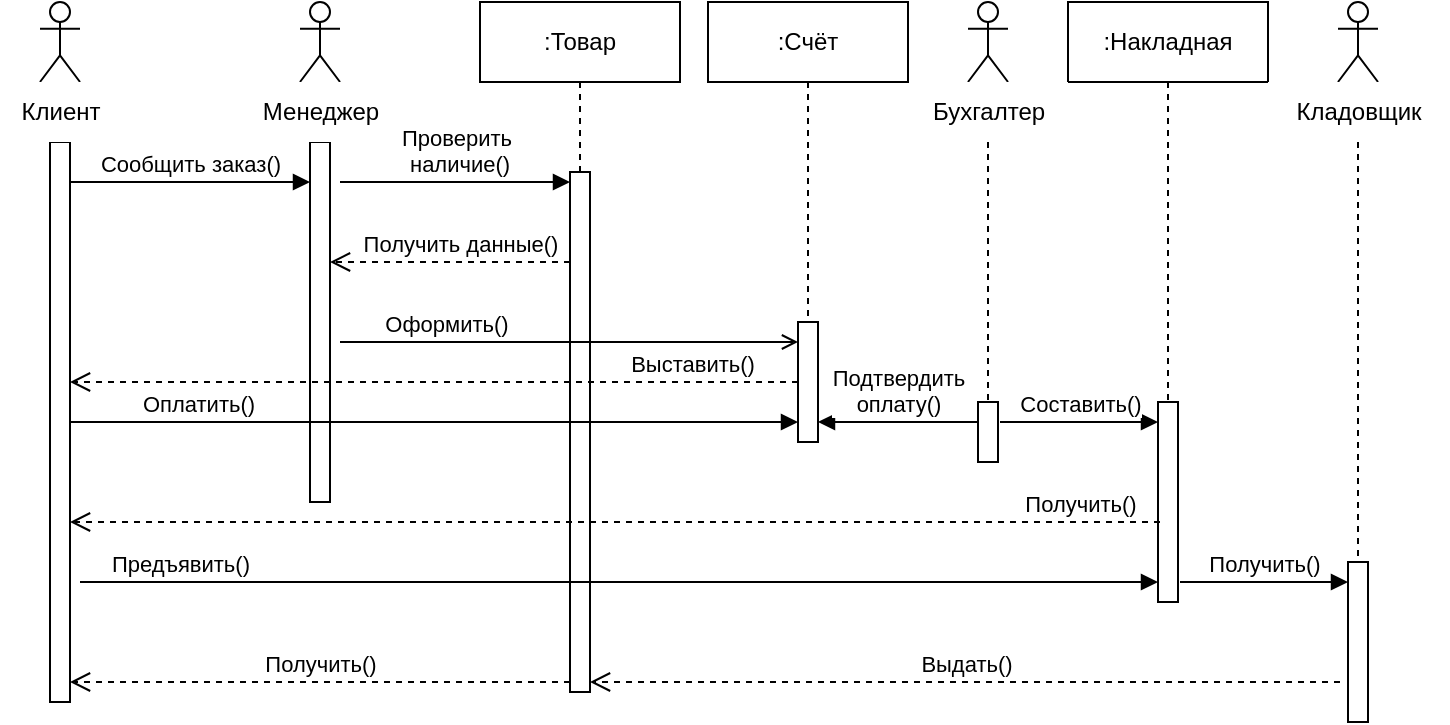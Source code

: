 <mxfile version="21.8.2" type="device">
  <diagram name="Страница — 1" id="YnvTZi7exdfG14J8bSuG">
    <mxGraphModel dx="819" dy="478" grid="1" gridSize="10" guides="1" tooltips="1" connect="1" arrows="1" fold="1" page="1" pageScale="1" pageWidth="827" pageHeight="1169" background="none" math="0" shadow="0">
      <root>
        <mxCell id="0" />
        <mxCell id="1" parent="0" />
        <mxCell id="6suZp_D9ehc-EeT18H8P-2" value="" style="shape=umlLifeline;perimeter=lifelinePerimeter;whiteSpace=wrap;html=1;container=1;dropTarget=0;collapsible=0;recursiveResize=0;outlineConnect=0;portConstraint=eastwest;newEdgeStyle={&quot;curved&quot;:0,&quot;rounded&quot;:0};participant=umlActor;size=40;" vertex="1" parent="1">
          <mxGeometry x="170" y="30" width="20" height="250" as="geometry" />
        </mxCell>
        <mxCell id="6suZp_D9ehc-EeT18H8P-14" value="" style="html=1;points=[[0,0,0,0,5],[0,1,0,0,-5],[1,0,0,0,5],[1,1,0,0,-5]];perimeter=orthogonalPerimeter;outlineConnect=0;targetShapes=umlLifeline;portConstraint=eastwest;newEdgeStyle={&quot;curved&quot;:0,&quot;rounded&quot;:0};" vertex="1" parent="6suZp_D9ehc-EeT18H8P-2">
          <mxGeometry x="5" y="70" width="10" height="180" as="geometry" />
        </mxCell>
        <mxCell id="6suZp_D9ehc-EeT18H8P-3" value="" style="shape=umlLifeline;perimeter=lifelinePerimeter;whiteSpace=wrap;html=1;container=1;dropTarget=0;collapsible=0;recursiveResize=0;outlineConnect=0;portConstraint=eastwest;newEdgeStyle={&quot;curved&quot;:0,&quot;rounded&quot;:0};participant=umlActor;" vertex="1" parent="1">
          <mxGeometry x="504" y="30" width="20" height="230" as="geometry" />
        </mxCell>
        <mxCell id="6suZp_D9ehc-EeT18H8P-26" value="" style="html=1;points=[[0,0,0,0,5],[0,1,0,0,-5],[1,0,0,0,5],[1,1,0,0,-5]];perimeter=orthogonalPerimeter;outlineConnect=0;targetShapes=umlLifeline;portConstraint=eastwest;newEdgeStyle={&quot;curved&quot;:0,&quot;rounded&quot;:0};" vertex="1" parent="6suZp_D9ehc-EeT18H8P-3">
          <mxGeometry x="5" y="200" width="10" height="30" as="geometry" />
        </mxCell>
        <mxCell id="6suZp_D9ehc-EeT18H8P-4" value="" style="shape=umlLifeline;perimeter=lifelinePerimeter;whiteSpace=wrap;html=1;container=1;dropTarget=0;collapsible=0;recursiveResize=0;outlineConnect=0;portConstraint=eastwest;newEdgeStyle={&quot;curved&quot;:0,&quot;rounded&quot;:0};participant=umlActor;" vertex="1" parent="1">
          <mxGeometry x="689" y="30" width="20" height="350" as="geometry" />
        </mxCell>
        <mxCell id="6suZp_D9ehc-EeT18H8P-36" value="" style="html=1;points=[[0,0,0,0,5],[0,1,0,0,-5],[1,0,0,0,5],[1,1,0,0,-5]];perimeter=orthogonalPerimeter;outlineConnect=0;targetShapes=umlLifeline;portConstraint=eastwest;newEdgeStyle={&quot;curved&quot;:0,&quot;rounded&quot;:0};" vertex="1" parent="6suZp_D9ehc-EeT18H8P-4">
          <mxGeometry x="5" y="280" width="10" height="80" as="geometry" />
        </mxCell>
        <mxCell id="6suZp_D9ehc-EeT18H8P-5" value=":Товар" style="shape=umlLifeline;perimeter=lifelinePerimeter;whiteSpace=wrap;html=1;container=1;dropTarget=0;collapsible=0;recursiveResize=0;outlineConnect=0;portConstraint=eastwest;newEdgeStyle={&quot;curved&quot;:0,&quot;rounded&quot;:0};" vertex="1" parent="1">
          <mxGeometry x="260" y="30" width="100" height="300" as="geometry" />
        </mxCell>
        <mxCell id="6suZp_D9ehc-EeT18H8P-19" value="" style="html=1;points=[[0,0,0,0,5],[0,1,0,0,-5],[1,0,0,0,5],[1,1,0,0,-5]];perimeter=orthogonalPerimeter;outlineConnect=0;targetShapes=umlLifeline;portConstraint=eastwest;newEdgeStyle={&quot;curved&quot;:0,&quot;rounded&quot;:0};" vertex="1" parent="6suZp_D9ehc-EeT18H8P-5">
          <mxGeometry x="45" y="85" width="10" height="260" as="geometry" />
        </mxCell>
        <mxCell id="6suZp_D9ehc-EeT18H8P-7" value=":Накладная" style="shape=umlLifeline;perimeter=lifelinePerimeter;whiteSpace=wrap;html=1;container=1;dropTarget=0;collapsible=0;recursiveResize=0;outlineConnect=0;portConstraint=eastwest;newEdgeStyle={&quot;curved&quot;:0,&quot;rounded&quot;:0};" vertex="1" parent="1">
          <mxGeometry x="554" y="30" width="100" height="300" as="geometry" />
        </mxCell>
        <mxCell id="6suZp_D9ehc-EeT18H8P-32" value="" style="html=1;points=[[0,0,0,0,5],[0,1,0,0,-5],[1,0,0,0,5],[1,1,0,0,-5]];perimeter=orthogonalPerimeter;outlineConnect=0;targetShapes=umlLifeline;portConstraint=eastwest;newEdgeStyle={&quot;curved&quot;:0,&quot;rounded&quot;:0};" vertex="1" parent="6suZp_D9ehc-EeT18H8P-7">
          <mxGeometry x="45" y="200" width="10" height="100" as="geometry" />
        </mxCell>
        <mxCell id="6suZp_D9ehc-EeT18H8P-9" value="Менеджер" style="text;html=1;align=center;verticalAlign=middle;resizable=0;points=[];autosize=1;strokeColor=none;fillColor=default;" vertex="1" parent="1">
          <mxGeometry x="140" y="70" width="80" height="30" as="geometry" />
        </mxCell>
        <mxCell id="6suZp_D9ehc-EeT18H8P-10" value="Бухгалтер" style="text;html=1;align=center;verticalAlign=middle;resizable=0;points=[];autosize=1;strokeColor=none;fillColor=default;" vertex="1" parent="1">
          <mxGeometry x="474" y="70" width="80" height="30" as="geometry" />
        </mxCell>
        <mxCell id="6suZp_D9ehc-EeT18H8P-11" value="Кладовщик" style="text;html=1;align=center;verticalAlign=middle;resizable=0;points=[];autosize=1;strokeColor=none;fillColor=default;" vertex="1" parent="1">
          <mxGeometry x="654" y="70" width="90" height="30" as="geometry" />
        </mxCell>
        <mxCell id="6suZp_D9ehc-EeT18H8P-12" value="" style="shape=umlLifeline;perimeter=lifelinePerimeter;whiteSpace=wrap;html=1;container=1;dropTarget=0;collapsible=0;recursiveResize=0;outlineConnect=0;portConstraint=eastwest;newEdgeStyle={&quot;curved&quot;:0,&quot;rounded&quot;:0};participant=umlActor;" vertex="1" parent="1">
          <mxGeometry x="40" y="30" width="20" height="350" as="geometry" />
        </mxCell>
        <mxCell id="6suZp_D9ehc-EeT18H8P-8" value="" style="html=1;points=[[0,0,0,0,5],[0,1,0,0,-5],[1,0,0,0,5],[1,1,0,0,-5]];perimeter=orthogonalPerimeter;outlineConnect=0;targetShapes=umlLifeline;portConstraint=eastwest;newEdgeStyle={&quot;curved&quot;:0,&quot;rounded&quot;:0};" vertex="1" parent="6suZp_D9ehc-EeT18H8P-12">
          <mxGeometry x="5" y="70" width="10" height="280" as="geometry" />
        </mxCell>
        <mxCell id="6suZp_D9ehc-EeT18H8P-13" value="Клиент" style="text;html=1;align=center;verticalAlign=middle;resizable=0;points=[];autosize=1;strokeColor=none;fillColor=default;" vertex="1" parent="1">
          <mxGeometry x="20" y="70" width="60" height="30" as="geometry" />
        </mxCell>
        <mxCell id="6suZp_D9ehc-EeT18H8P-15" value="Сообщить заказ()" style="html=1;verticalAlign=bottom;endArrow=block;curved=0;rounded=0;" edge="1" parent="1" target="6suZp_D9ehc-EeT18H8P-14">
          <mxGeometry width="80" relative="1" as="geometry">
            <mxPoint x="55" y="120" as="sourcePoint" />
            <mxPoint x="160" y="120" as="targetPoint" />
            <Array as="points">
              <mxPoint x="110" y="120" />
            </Array>
            <mxPoint as="offset" />
          </mxGeometry>
        </mxCell>
        <mxCell id="6suZp_D9ehc-EeT18H8P-18" value="Проверить&lt;br&gt;&amp;nbsp;наличие()" style="html=1;verticalAlign=bottom;endArrow=block;curved=0;rounded=0;entryX=0;entryY=0;entryDx=0;entryDy=5;entryPerimeter=0;" edge="1" parent="1" target="6suZp_D9ehc-EeT18H8P-19">
          <mxGeometry width="80" relative="1" as="geometry">
            <mxPoint x="190" y="120" as="sourcePoint" />
            <mxPoint x="290" y="120" as="targetPoint" />
          </mxGeometry>
        </mxCell>
        <mxCell id="6suZp_D9ehc-EeT18H8P-21" value="Получить данные()" style="html=1;verticalAlign=bottom;endArrow=open;dashed=1;endSize=8;curved=0;rounded=0;" edge="1" parent="1" source="6suZp_D9ehc-EeT18H8P-19" target="6suZp_D9ehc-EeT18H8P-14">
          <mxGeometry x="-0.083" relative="1" as="geometry">
            <mxPoint x="290" y="150" as="sourcePoint" />
            <mxPoint x="190" y="150" as="targetPoint" />
            <Array as="points">
              <mxPoint x="240" y="160" />
            </Array>
            <mxPoint as="offset" />
          </mxGeometry>
        </mxCell>
        <mxCell id="6suZp_D9ehc-EeT18H8P-22" value=":Счёт" style="shape=umlLifeline;perimeter=lifelinePerimeter;whiteSpace=wrap;html=1;container=1;dropTarget=0;collapsible=0;recursiveResize=0;outlineConnect=0;portConstraint=eastwest;newEdgeStyle={&quot;curved&quot;:0,&quot;rounded&quot;:0};" vertex="1" parent="1">
          <mxGeometry x="374" y="30" width="100" height="220" as="geometry" />
        </mxCell>
        <mxCell id="6suZp_D9ehc-EeT18H8P-23" value="" style="html=1;points=[[0,0,0,0,5],[0,1,0,0,-5],[1,0,0,0,5],[1,1,0,0,-5]];perimeter=orthogonalPerimeter;outlineConnect=0;targetShapes=umlLifeline;portConstraint=eastwest;newEdgeStyle={&quot;curved&quot;:0,&quot;rounded&quot;:0};" vertex="1" parent="6suZp_D9ehc-EeT18H8P-22">
          <mxGeometry x="45" y="160" width="10" height="60" as="geometry" />
        </mxCell>
        <mxCell id="6suZp_D9ehc-EeT18H8P-25" value="Оформить()" style="html=1;verticalAlign=bottom;endArrow=open;curved=0;rounded=0;endFill=0;" edge="1" parent="1" target="6suZp_D9ehc-EeT18H8P-23">
          <mxGeometry x="-0.543" width="80" relative="1" as="geometry">
            <mxPoint x="190" y="200" as="sourcePoint" />
            <mxPoint x="400" y="200" as="targetPoint" />
            <mxPoint as="offset" />
          </mxGeometry>
        </mxCell>
        <mxCell id="6suZp_D9ehc-EeT18H8P-27" value="Выставить()" style="html=1;verticalAlign=bottom;endArrow=open;dashed=1;endSize=8;curved=0;rounded=0;" edge="1" parent="1" source="6suZp_D9ehc-EeT18H8P-23" target="6suZp_D9ehc-EeT18H8P-8">
          <mxGeometry x="-0.706" relative="1" as="geometry">
            <mxPoint x="400" y="220" as="sourcePoint" />
            <mxPoint x="60" y="220" as="targetPoint" />
            <mxPoint as="offset" />
          </mxGeometry>
        </mxCell>
        <mxCell id="6suZp_D9ehc-EeT18H8P-30" value="Оплатить()" style="html=1;verticalAlign=bottom;endArrow=block;curved=0;rounded=0;" edge="1" parent="1" source="6suZp_D9ehc-EeT18H8P-8" target="6suZp_D9ehc-EeT18H8P-23">
          <mxGeometry x="-0.647" width="80" relative="1" as="geometry">
            <mxPoint x="60" y="240" as="sourcePoint" />
            <mxPoint x="400" y="240" as="targetPoint" />
            <mxPoint as="offset" />
          </mxGeometry>
        </mxCell>
        <mxCell id="6suZp_D9ehc-EeT18H8P-31" value="Подтвердить&lt;br&gt;оплату()" style="html=1;verticalAlign=bottom;endArrow=block;curved=0;rounded=0;" edge="1" parent="1" source="6suZp_D9ehc-EeT18H8P-26" target="6suZp_D9ehc-EeT18H8P-23">
          <mxGeometry width="80" relative="1" as="geometry">
            <mxPoint x="480" y="240" as="sourcePoint" />
            <mxPoint x="430" y="240" as="targetPoint" />
            <Array as="points">
              <mxPoint x="470" y="240" />
            </Array>
          </mxGeometry>
        </mxCell>
        <mxCell id="6suZp_D9ehc-EeT18H8P-33" value="Составить()" style="html=1;verticalAlign=bottom;endArrow=block;curved=0;rounded=0;" edge="1" parent="1" target="6suZp_D9ehc-EeT18H8P-32">
          <mxGeometry x="-0.004" width="80" relative="1" as="geometry">
            <mxPoint x="520" y="240" as="sourcePoint" />
            <mxPoint x="590" y="240" as="targetPoint" />
            <mxPoint as="offset" />
          </mxGeometry>
        </mxCell>
        <mxCell id="6suZp_D9ehc-EeT18H8P-34" value="Получить()" style="html=1;verticalAlign=bottom;endArrow=open;dashed=1;endSize=8;curved=0;rounded=0;" edge="1" parent="1" target="6suZp_D9ehc-EeT18H8P-8">
          <mxGeometry x="-0.852" relative="1" as="geometry">
            <mxPoint x="600" y="290" as="sourcePoint" />
            <mxPoint x="60" y="290" as="targetPoint" />
            <mxPoint as="offset" />
          </mxGeometry>
        </mxCell>
        <mxCell id="6suZp_D9ehc-EeT18H8P-35" value="Предъявить()" style="html=1;verticalAlign=bottom;endArrow=block;curved=0;rounded=0;" edge="1" parent="1" target="6suZp_D9ehc-EeT18H8P-32">
          <mxGeometry x="-0.815" width="80" relative="1" as="geometry">
            <mxPoint x="60" y="320" as="sourcePoint" />
            <mxPoint x="140" y="320" as="targetPoint" />
            <mxPoint as="offset" />
          </mxGeometry>
        </mxCell>
        <mxCell id="6suZp_D9ehc-EeT18H8P-37" value="Получить()" style="html=1;verticalAlign=bottom;endArrow=block;curved=0;rounded=0;" edge="1" parent="1" target="6suZp_D9ehc-EeT18H8P-36">
          <mxGeometry width="80" relative="1" as="geometry">
            <mxPoint x="610" y="320" as="sourcePoint" />
            <mxPoint x="690" y="320" as="targetPoint" />
          </mxGeometry>
        </mxCell>
        <mxCell id="6suZp_D9ehc-EeT18H8P-40" value="Выдать()" style="html=1;verticalAlign=bottom;endArrow=open;dashed=1;endSize=8;curved=0;rounded=0;" edge="1" parent="1" target="6suZp_D9ehc-EeT18H8P-19">
          <mxGeometry relative="1" as="geometry">
            <mxPoint x="690" y="370" as="sourcePoint" />
            <mxPoint x="530" y="370" as="targetPoint" />
          </mxGeometry>
        </mxCell>
        <mxCell id="6suZp_D9ehc-EeT18H8P-41" value="Получить()" style="html=1;verticalAlign=bottom;endArrow=open;dashed=1;endSize=8;curved=0;rounded=0;exitX=0;exitY=1;exitDx=0;exitDy=-5;exitPerimeter=0;" edge="1" parent="1" source="6suZp_D9ehc-EeT18H8P-19" target="6suZp_D9ehc-EeT18H8P-8">
          <mxGeometry relative="1" as="geometry">
            <mxPoint x="290" y="370" as="sourcePoint" />
            <mxPoint x="60" y="370" as="targetPoint" />
          </mxGeometry>
        </mxCell>
      </root>
    </mxGraphModel>
  </diagram>
</mxfile>

